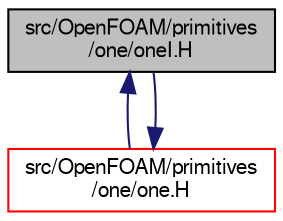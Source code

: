 digraph "src/OpenFOAM/primitives/one/oneI.H"
{
  bgcolor="transparent";
  edge [fontname="FreeSans",fontsize="10",labelfontname="FreeSans",labelfontsize="10"];
  node [fontname="FreeSans",fontsize="10",shape=record];
  Node2 [label="src/OpenFOAM/primitives\l/one/oneI.H",height=0.2,width=0.4,color="black", fillcolor="grey75", style="filled", fontcolor="black"];
  Node2 -> Node3 [dir="back",color="midnightblue",fontsize="10",style="solid",fontname="FreeSans"];
  Node3 [label="src/OpenFOAM/primitives\l/one/one.H",height=0.2,width=0.4,color="red",URL="$a12422.html"];
  Node3 -> Node2 [dir="back",color="midnightblue",fontsize="10",style="solid",fontname="FreeSans"];
}
